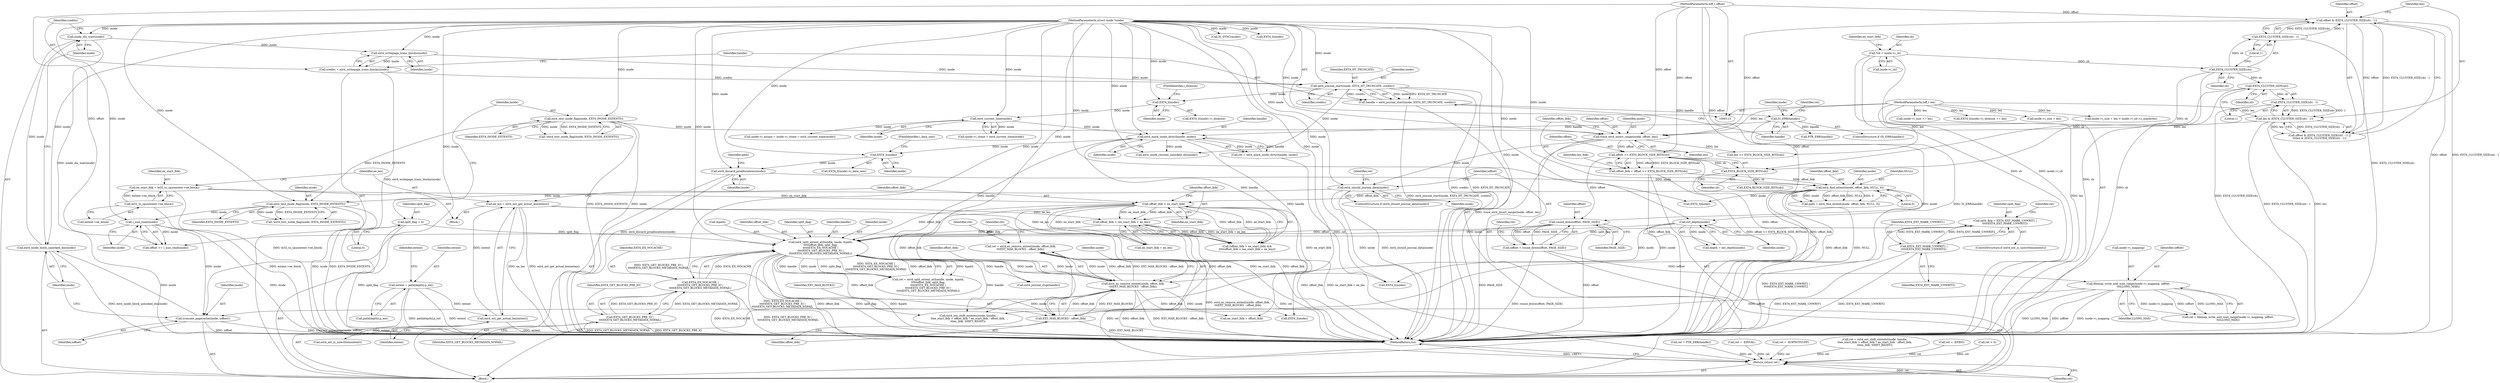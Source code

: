digraph "0_linux_ea3d7209ca01da209cda6f0dea8be9cc4b7a933b_0@API" {
"1000425" [label="(Call,ret = ext4_es_remove_extent(inode, offset_lblk,\n\t\t\tEXT_MAX_BLOCKS - offset_lblk))"];
"1000427" [label="(Call,ext4_es_remove_extent(inode, offset_lblk,\n\t\t\tEXT_MAX_BLOCKS - offset_lblk))"];
"1000354" [label="(Call,ext_depth(inode))"];
"1000336" [label="(Call,ext4_find_extent(inode, offset_lblk, NULL, 0))"];
"1000332" [label="(Call,ext4_discard_preallocations(inode))"];
"1000329" [label="(Call,EXT4_I(inode))"];
"1000320" [label="(Call,ext4_mark_inode_dirty(handle, inode))"];
"1000289" [label="(Call,IS_ERR(handle))"];
"1000282" [label="(Call,handle = ext4_journal_start(inode, EXT4_HT_TRUNCATE, credits))"];
"1000284" [label="(Call,ext4_journal_start(inode, EXT4_HT_TRUNCATE, credits))"];
"1000280" [label="(Call,ext4_writepage_trans_blocks(inode))"];
"1000276" [label="(Call,inode_dio_wait(inode))"];
"1000274" [label="(Call,ext4_inode_block_unlocked_dio(inode))"];
"1000271" [label="(Call,truncate_pagecache(inode, ioffset))"];
"1000263" [label="(Call,i_size_read(inode))"];
"1000233" [label="(Call,ext4_test_inode_flag(inode, EXT4_INODE_EXTENTS))"];
"1000196" [label="(Call,ext4_should_journal_data(inode))"];
"1000179" [label="(Call,trace_ext4_insert_range(inode, offset, len))"];
"1000147" [label="(Call,ext4_test_inode_flag(inode, EXT4_INODE_EXTENTS))"];
"1000114" [label="(MethodParameterIn,struct inode *inode)"];
"1000155" [label="(Call,offset & (EXT4_CLUSTER_SIZE(sb) - 1))"];
"1000115" [label="(MethodParameterIn,loff_t offset)"];
"1000157" [label="(Call,EXT4_CLUSTER_SIZE(sb) - 1)"];
"1000158" [label="(Call,EXT4_CLUSTER_SIZE(sb))"];
"1000119" [label="(Call,*sb = inode->i_sb)"];
"1000161" [label="(Call,len & (EXT4_CLUSTER_SIZE(sb) - 1))"];
"1000116" [label="(MethodParameterIn,loff_t len)"];
"1000163" [label="(Call,EXT4_CLUSTER_SIZE(sb) - 1)"];
"1000164" [label="(Call,EXT4_CLUSTER_SIZE(sb))"];
"1000216" [label="(Call,filemap_write_and_wait_range(inode->i_mapping, ioffset,\n\t\t\tLLONG_MAX))"];
"1000209" [label="(Call,ioffset = round_down(offset, PAGE_SIZE))"];
"1000211" [label="(Call,round_down(offset, PAGE_SIZE))"];
"1000185" [label="(Call,offset >> EXT4_BLOCK_SIZE_BITS(sb))"];
"1000187" [label="(Call,EXT4_BLOCK_SIZE_BITS(sb))"];
"1000278" [label="(Call,credits = ext4_writepage_trans_blocks(inode))"];
"1000316" [label="(Call,ext4_current_time(inode))"];
"1000304" [label="(Call,EXT4_I(inode))"];
"1000183" [label="(Call,offset_lblk = offset >> EXT4_BLOCK_SIZE_BITS(sb))"];
"1000397" [label="(Call,ext4_split_extent_at(handle, inode, &path,\n\t\t\t\t\toffset_lblk, split_flag,\n\t\t\t\t\tEXT4_EX_NOCACHE |\n\t\t\t\t\tEXT4_GET_BLOCKS_PRE_IO |\n\t\t\t\t\tEXT4_GET_BLOCKS_METADATA_NOFAIL))"];
"1000378" [label="(Call,offset_lblk > ee_start_lblk)"];
"1000366" [label="(Call,ee_start_lblk = le32_to_cpu(extent->ee_block))"];
"1000368" [label="(Call,le32_to_cpu(extent->ee_block))"];
"1000381" [label="(Call,offset_lblk < (ee_start_lblk + ee_len))"];
"1000372" [label="(Call,ee_len = ext4_ext_get_actual_len(extent))"];
"1000374" [label="(Call,ext4_ext_get_actual_len(extent))"];
"1000356" [label="(Call,extent = path[depth].p_ext)"];
"1000141" [label="(Call,split_flag = 0)"];
"1000390" [label="(Call,split_flag = EXT4_EXT_MARK_UNWRIT1 |\n\t\t\t\t\tEXT4_EXT_MARK_UNWRIT2)"];
"1000392" [label="(Call,EXT4_EXT_MARK_UNWRIT1 |\n\t\t\t\t\tEXT4_EXT_MARK_UNWRIT2)"];
"1000404" [label="(Call,EXT4_EX_NOCACHE |\n\t\t\t\t\tEXT4_GET_BLOCKS_PRE_IO |\n\t\t\t\t\tEXT4_GET_BLOCKS_METADATA_NOFAIL)"];
"1000406" [label="(Call,EXT4_GET_BLOCKS_PRE_IO |\n\t\t\t\t\tEXT4_GET_BLOCKS_METADATA_NOFAIL)"];
"1000430" [label="(Call,EXT_MAX_BLOCKS - offset_lblk)"];
"1000479" [label="(Return,return ret;)"];
"1000430" [label="(Call,EXT_MAX_BLOCKS - offset_lblk)"];
"1000183" [label="(Call,offset_lblk = offset >> EXT4_BLOCK_SIZE_BITS(sb))"];
"1000445" [label="(Call,ext4_ext_shift_extents(inode, handle,\n\t\tee_start_lblk > offset_lblk ? ee_start_lblk : offset_lblk,\n\t\tlen_lblk, SHIFT_RIGHT))"];
"1000179" [label="(Call,trace_ext4_insert_range(inode, offset, len))"];
"1000213" [label="(Identifier,PAGE_SIZE)"];
"1000159" [label="(Identifier,sb)"];
"1000141" [label="(Call,split_flag = 0)"];
"1000143" [label="(Literal,0)"];
"1000432" [label="(Identifier,offset_lblk)"];
"1000383" [label="(Call,ee_start_lblk + ee_len)"];
"1000191" [label="(Call,len >> EXT4_BLOCK_SIZE_BITS(sb))"];
"1000156" [label="(Identifier,offset)"];
"1000340" [label="(Literal,0)"];
"1000302" [label="(Call,EXT4_I(inode)->i_disksize += len)"];
"1000272" [label="(Identifier,inode)"];
"1000220" [label="(Identifier,ioffset)"];
"1000162" [label="(Identifier,len)"];
"1000366" [label="(Call,ee_start_lblk = le32_to_cpu(extent->ee_block))"];
"1000318" [label="(Call,ret = ext4_mark_inode_dirty(handle, inode))"];
"1000378" [label="(Call,offset_lblk > ee_start_lblk)"];
"1000404" [label="(Call,EXT4_EX_NOCACHE |\n\t\t\t\t\tEXT4_GET_BLOCKS_PRE_IO |\n\t\t\t\t\tEXT4_GET_BLOCKS_METADATA_NOFAIL)"];
"1000431" [label="(Identifier,EXT_MAX_BLOCKS)"];
"1000408" [label="(Identifier,EXT4_GET_BLOCKS_METADATA_NOFAIL)"];
"1000187" [label="(Call,EXT4_BLOCK_SIZE_BITS(sb))"];
"1000244" [label="(Call,inode->i_size + len)"];
"1000399" [label="(Identifier,inode)"];
"1000196" [label="(Call,ext4_should_journal_data(inode))"];
"1000330" [label="(Identifier,inode)"];
"1000185" [label="(Call,offset >> EXT4_BLOCK_SIZE_BITS(sb))"];
"1000212" [label="(Identifier,offset)"];
"1000400" [label="(Call,&path)"];
"1000304" [label="(Call,EXT4_I(inode))"];
"1000157" [label="(Call,EXT4_CLUSTER_SIZE(sb) - 1)"];
"1000407" [label="(Identifier,EXT4_GET_BLOCKS_PRE_IO)"];
"1000147" [label="(Call,ext4_test_inode_flag(inode, EXT4_INODE_EXTENTS))"];
"1000287" [label="(Identifier,credits)"];
"1000334" [label="(Call,path = ext4_find_extent(inode, offset_lblk, NULL, 0))"];
"1000406" [label="(Call,EXT4_GET_BLOCKS_PRE_IO |\n\t\t\t\t\tEXT4_GET_BLOCKS_METADATA_NOFAIL)"];
"1000211" [label="(Call,round_down(offset, PAGE_SIZE))"];
"1000348" [label="(Call,EXT4_I(inode))"];
"1000317" [label="(Identifier,inode)"];
"1000373" [label="(Identifier,ee_len)"];
"1000273" [label="(Identifier,ioffset)"];
"1000335" [label="(Identifier,path)"];
"1000263" [label="(Call,i_size_read(inode))"];
"1000193" [label="(Call,EXT4_BLOCK_SIZE_BITS(sb))"];
"1000274" [label="(Call,ext4_inode_block_unlocked_dio(inode))"];
"1000281" [label="(Identifier,inode)"];
"1000280" [label="(Call,ext4_writepage_trans_blocks(inode))"];
"1000288" [label="(ControlStructure,if (IS_ERR(handle)))"];
"1000306" [label="(FieldIdentifier,i_disksize)"];
"1000393" [label="(Identifier,EXT4_EXT_MARK_UNWRIT1)"];
"1000395" [label="(Call,ret = ext4_split_extent_at(handle, inode, &path,\n\t\t\t\t\toffset_lblk, split_flag,\n\t\t\t\t\tEXT4_EX_NOCACHE |\n\t\t\t\t\tEXT4_GET_BLOCKS_PRE_IO |\n\t\t\t\t\tEXT4_GET_BLOCKS_METADATA_NOFAIL))"];
"1000275" [label="(Identifier,inode)"];
"1000131" [label="(Identifier,ee_start_lblk)"];
"1000391" [label="(Identifier,split_flag)"];
"1000117" [label="(Block,)"];
"1000276" [label="(Call,inode_dio_wait(inode))"];
"1000221" [label="(Identifier,LLONG_MAX)"];
"1000427" [label="(Call,ext4_es_remove_extent(inode, offset_lblk,\n\t\t\tEXT_MAX_BLOCKS - offset_lblk))"];
"1000285" [label="(Identifier,inode)"];
"1000120" [label="(Identifier,sb)"];
"1000337" [label="(Identifier,inode)"];
"1000210" [label="(Identifier,ioffset)"];
"1000357" [label="(Identifier,extent)"];
"1000163" [label="(Call,EXT4_CLUSTER_SIZE(sb) - 1)"];
"1000320" [label="(Call,ext4_mark_inode_dirty(handle, inode))"];
"1000190" [label="(Identifier,len_lblk)"];
"1000463" [label="(Call,IS_SYNC(inode))"];
"1000181" [label="(Identifier,offset)"];
"1000322" [label="(Identifier,inode)"];
"1000425" [label="(Call,ret = ext4_es_remove_extent(inode, offset_lblk,\n\t\t\tEXT_MAX_BLOCKS - offset_lblk))"];
"1000426" [label="(Identifier,ret)"];
"1000468" [label="(Call,ext4_journal_stop(handle))"];
"1000217" [label="(Call,inode->i_mapping)"];
"1000367" [label="(Identifier,ee_start_lblk)"];
"1000339" [label="(Identifier,NULL)"];
"1000402" [label="(Identifier,offset_lblk)"];
"1000421" [label="(Call,EXT4_I(inode))"];
"1000234" [label="(Identifier,inode)"];
"1000354" [label="(Call,ext_depth(inode))"];
"1000299" [label="(Identifier,inode)"];
"1000271" [label="(Call,truncate_pagecache(inode, ioffset))"];
"1000394" [label="(Identifier,EXT4_EXT_MARK_UNWRIT2)"];
"1000316" [label="(Call,ext4_current_time(inode))"];
"1000305" [label="(Identifier,inode)"];
"1000403" [label="(Identifier,split_flag)"];
"1000381" [label="(Call,offset_lblk < (ee_start_lblk + ee_len))"];
"1000382" [label="(Identifier,offset_lblk)"];
"1000398" [label="(Identifier,handle)"];
"1000186" [label="(Identifier,offset)"];
"1000292" [label="(Call,ret = PTR_ERR(handle))"];
"1000119" [label="(Call,*sb = inode->i_sb)"];
"1000215" [label="(Identifier,ret)"];
"1000396" [label="(Identifier,ret)"];
"1000148" [label="(Identifier,inode)"];
"1000232" [label="(Call,!ext4_test_inode_flag(inode, EXT4_INODE_EXTENTS))"];
"1000352" [label="(Call,depth = ext_depth(inode))"];
"1000266" [label="(Call,ret = -EINVAL)"];
"1000261" [label="(Call,offset >= i_size_read(inode))"];
"1000356" [label="(Call,extent = path[depth].p_ext)"];
"1000243" [label="(Call,inode->i_size + len > inode->i_sb->s_maxbytes)"];
"1000233" [label="(Call,ext4_test_inode_flag(inode, EXT4_INODE_EXTENTS))"];
"1000237" [label="(Call,ret = -EOPNOTSUPP)"];
"1000308" [label="(Call,inode->i_mtime = inode->i_ctime = ext4_current_time(inode))"];
"1000377" [label="(Call,(offset_lblk > ee_start_lblk) &&\n\t\t\t\t(offset_lblk < (ee_start_lblk + ee_len)))"];
"1000374" [label="(Call,ext4_ext_get_actual_len(extent))"];
"1000336" [label="(Call,ext4_find_extent(inode, offset_lblk, NULL, 0))"];
"1000303" [label="(Call,EXT4_I(inode)->i_disksize)"];
"1000434" [label="(Identifier,ret)"];
"1000333" [label="(Identifier,inode)"];
"1000166" [label="(Literal,1)"];
"1000392" [label="(Call,EXT4_EXT_MARK_UNWRIT1 |\n\t\t\t\t\tEXT4_EXT_MARK_UNWRIT2)"];
"1000114" [label="(MethodParameterIn,struct inode *inode)"];
"1000481" [label="(MethodReturn,int)"];
"1000209" [label="(Call,ioffset = round_down(offset, PAGE_SIZE))"];
"1000154" [label="(Call,offset & (EXT4_CLUSTER_SIZE(sb) - 1) ||\n\t\t\tlen & (EXT4_CLUSTER_SIZE(sb) - 1))"];
"1000390" [label="(Call,split_flag = EXT4_EXT_MARK_UNWRIT1 |\n\t\t\t\t\tEXT4_EXT_MARK_UNWRIT2)"];
"1000365" [label="(Block,)"];
"1000379" [label="(Identifier,offset_lblk)"];
"1000479" [label="(Return,return ret;)"];
"1000372" [label="(Call,ee_len = ext4_ext_get_actual_len(extent))"];
"1000388" [label="(Call,ext4_ext_is_unwritten(extent))"];
"1000290" [label="(Identifier,handle)"];
"1000277" [label="(Identifier,inode)"];
"1000449" [label="(Call,ee_start_lblk > offset_lblk)"];
"1000429" [label="(Identifier,offset_lblk)"];
"1000264" [label="(Identifier,inode)"];
"1000164" [label="(Call,EXT4_CLUSTER_SIZE(sb))"];
"1000180" [label="(Identifier,inode)"];
"1000471" [label="(Call,ext4_inode_resume_unlocked_dio(inode))"];
"1000297" [label="(Call,inode->i_size += len)"];
"1000146" [label="(Call,!ext4_test_inode_flag(inode, EXT4_INODE_EXTENTS))"];
"1000116" [label="(MethodParameterIn,loff_t len)"];
"1000161" [label="(Call,len & (EXT4_CLUSTER_SIZE(sb) - 1))"];
"1000380" [label="(Identifier,ee_start_lblk)"];
"1000439" [label="(Call,EXT4_I(inode))"];
"1000235" [label="(Identifier,EXT4_INODE_EXTENTS)"];
"1000289" [label="(Call,IS_ERR(handle))"];
"1000284" [label="(Call,ext4_journal_start(inode, EXT4_HT_TRUNCATE, credits))"];
"1000283" [label="(Identifier,handle)"];
"1000332" [label="(Call,ext4_discard_preallocations(inode))"];
"1000155" [label="(Call,offset & (EXT4_CLUSTER_SIZE(sb) - 1))"];
"1000375" [label="(Identifier,extent)"];
"1000369" [label="(Call,extent->ee_block)"];
"1000214" [label="(Call,ret = filemap_write_and_wait_range(inode->i_mapping, ioffset,\n\t\t\tLLONG_MAX))"];
"1000364" [label="(Identifier,extent)"];
"1000443" [label="(Call,ret = ext4_ext_shift_extents(inode, handle,\n\t\tee_start_lblk > offset_lblk ? ee_start_lblk : offset_lblk,\n\t\tlen_lblk, SHIFT_RIGHT))"];
"1000115" [label="(MethodParameterIn,loff_t offset)"];
"1000368" [label="(Call,le32_to_cpu(extent->ee_block))"];
"1000255" [label="(Call,ret = -EFBIG)"];
"1000321" [label="(Identifier,handle)"];
"1000121" [label="(Call,inode->i_sb)"];
"1000480" [label="(Identifier,ret)"];
"1000195" [label="(ControlStructure,if (ext4_should_journal_data(inode)))"];
"1000160" [label="(Literal,1)"];
"1000279" [label="(Identifier,credits)"];
"1000165" [label="(Identifier,sb)"];
"1000358" [label="(Call,path[depth].p_ext)"];
"1000329" [label="(Call,EXT4_I(inode))"];
"1000397" [label="(Call,ext4_split_extent_at(handle, inode, &path,\n\t\t\t\t\toffset_lblk, split_flag,\n\t\t\t\t\tEXT4_EX_NOCACHE |\n\t\t\t\t\tEXT4_GET_BLOCKS_PRE_IO |\n\t\t\t\t\tEXT4_GET_BLOCKS_METADATA_NOFAIL))"];
"1000188" [label="(Identifier,sb)"];
"1000405" [label="(Identifier,EXT4_EX_NOCACHE)"];
"1000414" [label="(Call,ret < 0)"];
"1000158" [label="(Call,EXT4_CLUSTER_SIZE(sb))"];
"1000200" [label="(Identifier,ret)"];
"1000278" [label="(Call,credits = ext4_writepage_trans_blocks(inode))"];
"1000328" [label="(Call,EXT4_I(inode)->i_data_sem)"];
"1000294" [label="(Call,PTR_ERR(handle))"];
"1000355" [label="(Identifier,inode)"];
"1000282" [label="(Call,handle = ext4_journal_start(inode, EXT4_HT_TRUNCATE, credits))"];
"1000428" [label="(Identifier,inode)"];
"1000459" [label="(Call,EXT4_I(inode))"];
"1000338" [label="(Identifier,offset_lblk)"];
"1000149" [label="(Identifier,EXT4_INODE_EXTENTS)"];
"1000331" [label="(FieldIdentifier,i_data_sem)"];
"1000286" [label="(Identifier,EXT4_HT_TRUNCATE)"];
"1000293" [label="(Identifier,ret)"];
"1000387" [label="(ControlStructure,if (ext4_ext_is_unwritten(extent)))"];
"1000142" [label="(Identifier,split_flag)"];
"1000312" [label="(Call,inode->i_ctime = ext4_current_time(inode))"];
"1000197" [label="(Identifier,inode)"];
"1000182" [label="(Identifier,len)"];
"1000216" [label="(Call,filemap_write_and_wait_range(inode->i_mapping, ioffset,\n\t\t\tLLONG_MAX))"];
"1000184" [label="(Identifier,offset_lblk)"];
"1000425" -> "1000117"  [label="AST: "];
"1000425" -> "1000427"  [label="CFG: "];
"1000426" -> "1000425"  [label="AST: "];
"1000427" -> "1000425"  [label="AST: "];
"1000434" -> "1000425"  [label="CFG: "];
"1000425" -> "1000481"  [label="DDG: ext4_es_remove_extent(inode, offset_lblk,\n\t\t\tEXT_MAX_BLOCKS - offset_lblk)"];
"1000425" -> "1000481"  [label="DDG: ret"];
"1000427" -> "1000425"  [label="DDG: inode"];
"1000427" -> "1000425"  [label="DDG: offset_lblk"];
"1000427" -> "1000425"  [label="DDG: EXT_MAX_BLOCKS - offset_lblk"];
"1000425" -> "1000479"  [label="DDG: ret"];
"1000427" -> "1000430"  [label="CFG: "];
"1000428" -> "1000427"  [label="AST: "];
"1000429" -> "1000427"  [label="AST: "];
"1000430" -> "1000427"  [label="AST: "];
"1000427" -> "1000481"  [label="DDG: EXT_MAX_BLOCKS - offset_lblk"];
"1000427" -> "1000481"  [label="DDG: offset_lblk"];
"1000354" -> "1000427"  [label="DDG: inode"];
"1000397" -> "1000427"  [label="DDG: inode"];
"1000114" -> "1000427"  [label="DDG: inode"];
"1000430" -> "1000427"  [label="DDG: offset_lblk"];
"1000430" -> "1000427"  [label="DDG: EXT_MAX_BLOCKS"];
"1000427" -> "1000439"  [label="DDG: inode"];
"1000427" -> "1000445"  [label="DDG: inode"];
"1000427" -> "1000449"  [label="DDG: offset_lblk"];
"1000354" -> "1000352"  [label="AST: "];
"1000354" -> "1000355"  [label="CFG: "];
"1000355" -> "1000354"  [label="AST: "];
"1000352" -> "1000354"  [label="CFG: "];
"1000354" -> "1000352"  [label="DDG: inode"];
"1000336" -> "1000354"  [label="DDG: inode"];
"1000114" -> "1000354"  [label="DDG: inode"];
"1000354" -> "1000397"  [label="DDG: inode"];
"1000354" -> "1000421"  [label="DDG: inode"];
"1000336" -> "1000334"  [label="AST: "];
"1000336" -> "1000340"  [label="CFG: "];
"1000337" -> "1000336"  [label="AST: "];
"1000338" -> "1000336"  [label="AST: "];
"1000339" -> "1000336"  [label="AST: "];
"1000340" -> "1000336"  [label="AST: "];
"1000334" -> "1000336"  [label="CFG: "];
"1000336" -> "1000481"  [label="DDG: NULL"];
"1000336" -> "1000481"  [label="DDG: offset_lblk"];
"1000336" -> "1000334"  [label="DDG: inode"];
"1000336" -> "1000334"  [label="DDG: offset_lblk"];
"1000336" -> "1000334"  [label="DDG: NULL"];
"1000336" -> "1000334"  [label="DDG: 0"];
"1000332" -> "1000336"  [label="DDG: inode"];
"1000114" -> "1000336"  [label="DDG: inode"];
"1000183" -> "1000336"  [label="DDG: offset_lblk"];
"1000336" -> "1000348"  [label="DDG: inode"];
"1000336" -> "1000378"  [label="DDG: offset_lblk"];
"1000336" -> "1000430"  [label="DDG: offset_lblk"];
"1000332" -> "1000117"  [label="AST: "];
"1000332" -> "1000333"  [label="CFG: "];
"1000333" -> "1000332"  [label="AST: "];
"1000335" -> "1000332"  [label="CFG: "];
"1000332" -> "1000481"  [label="DDG: ext4_discard_preallocations(inode)"];
"1000329" -> "1000332"  [label="DDG: inode"];
"1000114" -> "1000332"  [label="DDG: inode"];
"1000329" -> "1000328"  [label="AST: "];
"1000329" -> "1000330"  [label="CFG: "];
"1000330" -> "1000329"  [label="AST: "];
"1000331" -> "1000329"  [label="CFG: "];
"1000320" -> "1000329"  [label="DDG: inode"];
"1000114" -> "1000329"  [label="DDG: inode"];
"1000320" -> "1000318"  [label="AST: "];
"1000320" -> "1000322"  [label="CFG: "];
"1000321" -> "1000320"  [label="AST: "];
"1000322" -> "1000320"  [label="AST: "];
"1000318" -> "1000320"  [label="CFG: "];
"1000320" -> "1000318"  [label="DDG: handle"];
"1000320" -> "1000318"  [label="DDG: inode"];
"1000289" -> "1000320"  [label="DDG: handle"];
"1000316" -> "1000320"  [label="DDG: inode"];
"1000114" -> "1000320"  [label="DDG: inode"];
"1000320" -> "1000397"  [label="DDG: handle"];
"1000320" -> "1000445"  [label="DDG: handle"];
"1000320" -> "1000468"  [label="DDG: handle"];
"1000320" -> "1000471"  [label="DDG: inode"];
"1000289" -> "1000288"  [label="AST: "];
"1000289" -> "1000290"  [label="CFG: "];
"1000290" -> "1000289"  [label="AST: "];
"1000293" -> "1000289"  [label="CFG: "];
"1000299" -> "1000289"  [label="CFG: "];
"1000289" -> "1000481"  [label="DDG: IS_ERR(handle)"];
"1000282" -> "1000289"  [label="DDG: handle"];
"1000289" -> "1000294"  [label="DDG: handle"];
"1000282" -> "1000117"  [label="AST: "];
"1000282" -> "1000284"  [label="CFG: "];
"1000283" -> "1000282"  [label="AST: "];
"1000284" -> "1000282"  [label="AST: "];
"1000290" -> "1000282"  [label="CFG: "];
"1000282" -> "1000481"  [label="DDG: ext4_journal_start(inode, EXT4_HT_TRUNCATE, credits)"];
"1000284" -> "1000282"  [label="DDG: inode"];
"1000284" -> "1000282"  [label="DDG: EXT4_HT_TRUNCATE"];
"1000284" -> "1000282"  [label="DDG: credits"];
"1000284" -> "1000287"  [label="CFG: "];
"1000285" -> "1000284"  [label="AST: "];
"1000286" -> "1000284"  [label="AST: "];
"1000287" -> "1000284"  [label="AST: "];
"1000284" -> "1000481"  [label="DDG: EXT4_HT_TRUNCATE"];
"1000284" -> "1000481"  [label="DDG: credits"];
"1000280" -> "1000284"  [label="DDG: inode"];
"1000114" -> "1000284"  [label="DDG: inode"];
"1000278" -> "1000284"  [label="DDG: credits"];
"1000284" -> "1000304"  [label="DDG: inode"];
"1000284" -> "1000471"  [label="DDG: inode"];
"1000280" -> "1000278"  [label="AST: "];
"1000280" -> "1000281"  [label="CFG: "];
"1000281" -> "1000280"  [label="AST: "];
"1000278" -> "1000280"  [label="CFG: "];
"1000280" -> "1000278"  [label="DDG: inode"];
"1000276" -> "1000280"  [label="DDG: inode"];
"1000114" -> "1000280"  [label="DDG: inode"];
"1000276" -> "1000117"  [label="AST: "];
"1000276" -> "1000277"  [label="CFG: "];
"1000277" -> "1000276"  [label="AST: "];
"1000279" -> "1000276"  [label="CFG: "];
"1000276" -> "1000481"  [label="DDG: inode_dio_wait(inode)"];
"1000274" -> "1000276"  [label="DDG: inode"];
"1000114" -> "1000276"  [label="DDG: inode"];
"1000274" -> "1000117"  [label="AST: "];
"1000274" -> "1000275"  [label="CFG: "];
"1000275" -> "1000274"  [label="AST: "];
"1000277" -> "1000274"  [label="CFG: "];
"1000274" -> "1000481"  [label="DDG: ext4_inode_block_unlocked_dio(inode)"];
"1000271" -> "1000274"  [label="DDG: inode"];
"1000114" -> "1000274"  [label="DDG: inode"];
"1000271" -> "1000117"  [label="AST: "];
"1000271" -> "1000273"  [label="CFG: "];
"1000272" -> "1000271"  [label="AST: "];
"1000273" -> "1000271"  [label="AST: "];
"1000275" -> "1000271"  [label="CFG: "];
"1000271" -> "1000481"  [label="DDG: ioffset"];
"1000271" -> "1000481"  [label="DDG: truncate_pagecache(inode, ioffset)"];
"1000263" -> "1000271"  [label="DDG: inode"];
"1000114" -> "1000271"  [label="DDG: inode"];
"1000216" -> "1000271"  [label="DDG: ioffset"];
"1000263" -> "1000261"  [label="AST: "];
"1000263" -> "1000264"  [label="CFG: "];
"1000264" -> "1000263"  [label="AST: "];
"1000261" -> "1000263"  [label="CFG: "];
"1000263" -> "1000481"  [label="DDG: inode"];
"1000263" -> "1000261"  [label="DDG: inode"];
"1000233" -> "1000263"  [label="DDG: inode"];
"1000114" -> "1000263"  [label="DDG: inode"];
"1000233" -> "1000232"  [label="AST: "];
"1000233" -> "1000235"  [label="CFG: "];
"1000234" -> "1000233"  [label="AST: "];
"1000235" -> "1000233"  [label="AST: "];
"1000232" -> "1000233"  [label="CFG: "];
"1000233" -> "1000481"  [label="DDG: EXT4_INODE_EXTENTS"];
"1000233" -> "1000481"  [label="DDG: inode"];
"1000233" -> "1000232"  [label="DDG: inode"];
"1000233" -> "1000232"  [label="DDG: EXT4_INODE_EXTENTS"];
"1000196" -> "1000233"  [label="DDG: inode"];
"1000114" -> "1000233"  [label="DDG: inode"];
"1000147" -> "1000233"  [label="DDG: EXT4_INODE_EXTENTS"];
"1000196" -> "1000195"  [label="AST: "];
"1000196" -> "1000197"  [label="CFG: "];
"1000197" -> "1000196"  [label="AST: "];
"1000200" -> "1000196"  [label="CFG: "];
"1000210" -> "1000196"  [label="CFG: "];
"1000196" -> "1000481"  [label="DDG: inode"];
"1000196" -> "1000481"  [label="DDG: ext4_should_journal_data(inode)"];
"1000179" -> "1000196"  [label="DDG: inode"];
"1000114" -> "1000196"  [label="DDG: inode"];
"1000179" -> "1000117"  [label="AST: "];
"1000179" -> "1000182"  [label="CFG: "];
"1000180" -> "1000179"  [label="AST: "];
"1000181" -> "1000179"  [label="AST: "];
"1000182" -> "1000179"  [label="AST: "];
"1000184" -> "1000179"  [label="CFG: "];
"1000179" -> "1000481"  [label="DDG: trace_ext4_insert_range(inode, offset, len)"];
"1000147" -> "1000179"  [label="DDG: inode"];
"1000114" -> "1000179"  [label="DDG: inode"];
"1000155" -> "1000179"  [label="DDG: offset"];
"1000115" -> "1000179"  [label="DDG: offset"];
"1000161" -> "1000179"  [label="DDG: len"];
"1000116" -> "1000179"  [label="DDG: len"];
"1000179" -> "1000185"  [label="DDG: offset"];
"1000179" -> "1000191"  [label="DDG: len"];
"1000147" -> "1000146"  [label="AST: "];
"1000147" -> "1000149"  [label="CFG: "];
"1000148" -> "1000147"  [label="AST: "];
"1000149" -> "1000147"  [label="AST: "];
"1000146" -> "1000147"  [label="CFG: "];
"1000147" -> "1000481"  [label="DDG: EXT4_INODE_EXTENTS"];
"1000147" -> "1000481"  [label="DDG: inode"];
"1000147" -> "1000146"  [label="DDG: inode"];
"1000147" -> "1000146"  [label="DDG: EXT4_INODE_EXTENTS"];
"1000114" -> "1000147"  [label="DDG: inode"];
"1000114" -> "1000113"  [label="AST: "];
"1000114" -> "1000481"  [label="DDG: inode"];
"1000114" -> "1000304"  [label="DDG: inode"];
"1000114" -> "1000316"  [label="DDG: inode"];
"1000114" -> "1000348"  [label="DDG: inode"];
"1000114" -> "1000397"  [label="DDG: inode"];
"1000114" -> "1000421"  [label="DDG: inode"];
"1000114" -> "1000439"  [label="DDG: inode"];
"1000114" -> "1000445"  [label="DDG: inode"];
"1000114" -> "1000459"  [label="DDG: inode"];
"1000114" -> "1000463"  [label="DDG: inode"];
"1000114" -> "1000471"  [label="DDG: inode"];
"1000155" -> "1000154"  [label="AST: "];
"1000155" -> "1000157"  [label="CFG: "];
"1000156" -> "1000155"  [label="AST: "];
"1000157" -> "1000155"  [label="AST: "];
"1000162" -> "1000155"  [label="CFG: "];
"1000154" -> "1000155"  [label="CFG: "];
"1000155" -> "1000481"  [label="DDG: EXT4_CLUSTER_SIZE(sb) - 1"];
"1000155" -> "1000481"  [label="DDG: offset"];
"1000155" -> "1000154"  [label="DDG: offset"];
"1000155" -> "1000154"  [label="DDG: EXT4_CLUSTER_SIZE(sb) - 1"];
"1000115" -> "1000155"  [label="DDG: offset"];
"1000157" -> "1000155"  [label="DDG: EXT4_CLUSTER_SIZE(sb)"];
"1000157" -> "1000155"  [label="DDG: 1"];
"1000115" -> "1000113"  [label="AST: "];
"1000115" -> "1000481"  [label="DDG: offset"];
"1000115" -> "1000185"  [label="DDG: offset"];
"1000115" -> "1000211"  [label="DDG: offset"];
"1000115" -> "1000261"  [label="DDG: offset"];
"1000157" -> "1000160"  [label="CFG: "];
"1000158" -> "1000157"  [label="AST: "];
"1000160" -> "1000157"  [label="AST: "];
"1000157" -> "1000481"  [label="DDG: EXT4_CLUSTER_SIZE(sb)"];
"1000158" -> "1000157"  [label="DDG: sb"];
"1000158" -> "1000159"  [label="CFG: "];
"1000159" -> "1000158"  [label="AST: "];
"1000160" -> "1000158"  [label="CFG: "];
"1000158" -> "1000481"  [label="DDG: sb"];
"1000119" -> "1000158"  [label="DDG: sb"];
"1000158" -> "1000164"  [label="DDG: sb"];
"1000158" -> "1000187"  [label="DDG: sb"];
"1000119" -> "1000117"  [label="AST: "];
"1000119" -> "1000121"  [label="CFG: "];
"1000120" -> "1000119"  [label="AST: "];
"1000121" -> "1000119"  [label="AST: "];
"1000131" -> "1000119"  [label="CFG: "];
"1000119" -> "1000481"  [label="DDG: inode->i_sb"];
"1000119" -> "1000481"  [label="DDG: sb"];
"1000161" -> "1000154"  [label="AST: "];
"1000161" -> "1000163"  [label="CFG: "];
"1000162" -> "1000161"  [label="AST: "];
"1000163" -> "1000161"  [label="AST: "];
"1000154" -> "1000161"  [label="CFG: "];
"1000161" -> "1000481"  [label="DDG: EXT4_CLUSTER_SIZE(sb) - 1"];
"1000161" -> "1000481"  [label="DDG: len"];
"1000161" -> "1000154"  [label="DDG: len"];
"1000161" -> "1000154"  [label="DDG: EXT4_CLUSTER_SIZE(sb) - 1"];
"1000116" -> "1000161"  [label="DDG: len"];
"1000163" -> "1000161"  [label="DDG: EXT4_CLUSTER_SIZE(sb)"];
"1000163" -> "1000161"  [label="DDG: 1"];
"1000116" -> "1000113"  [label="AST: "];
"1000116" -> "1000481"  [label="DDG: len"];
"1000116" -> "1000191"  [label="DDG: len"];
"1000116" -> "1000243"  [label="DDG: len"];
"1000116" -> "1000244"  [label="DDG: len"];
"1000116" -> "1000297"  [label="DDG: len"];
"1000116" -> "1000302"  [label="DDG: len"];
"1000163" -> "1000166"  [label="CFG: "];
"1000164" -> "1000163"  [label="AST: "];
"1000166" -> "1000163"  [label="AST: "];
"1000163" -> "1000481"  [label="DDG: EXT4_CLUSTER_SIZE(sb)"];
"1000164" -> "1000163"  [label="DDG: sb"];
"1000164" -> "1000165"  [label="CFG: "];
"1000165" -> "1000164"  [label="AST: "];
"1000166" -> "1000164"  [label="CFG: "];
"1000164" -> "1000481"  [label="DDG: sb"];
"1000164" -> "1000187"  [label="DDG: sb"];
"1000216" -> "1000214"  [label="AST: "];
"1000216" -> "1000221"  [label="CFG: "];
"1000217" -> "1000216"  [label="AST: "];
"1000220" -> "1000216"  [label="AST: "];
"1000221" -> "1000216"  [label="AST: "];
"1000214" -> "1000216"  [label="CFG: "];
"1000216" -> "1000481"  [label="DDG: LLONG_MAX"];
"1000216" -> "1000481"  [label="DDG: inode->i_mapping"];
"1000216" -> "1000481"  [label="DDG: ioffset"];
"1000216" -> "1000214"  [label="DDG: inode->i_mapping"];
"1000216" -> "1000214"  [label="DDG: ioffset"];
"1000216" -> "1000214"  [label="DDG: LLONG_MAX"];
"1000209" -> "1000216"  [label="DDG: ioffset"];
"1000209" -> "1000117"  [label="AST: "];
"1000209" -> "1000211"  [label="CFG: "];
"1000210" -> "1000209"  [label="AST: "];
"1000211" -> "1000209"  [label="AST: "];
"1000215" -> "1000209"  [label="CFG: "];
"1000209" -> "1000481"  [label="DDG: round_down(offset, PAGE_SIZE)"];
"1000211" -> "1000209"  [label="DDG: offset"];
"1000211" -> "1000209"  [label="DDG: PAGE_SIZE"];
"1000211" -> "1000213"  [label="CFG: "];
"1000212" -> "1000211"  [label="AST: "];
"1000213" -> "1000211"  [label="AST: "];
"1000211" -> "1000481"  [label="DDG: offset"];
"1000211" -> "1000481"  [label="DDG: PAGE_SIZE"];
"1000185" -> "1000211"  [label="DDG: offset"];
"1000211" -> "1000261"  [label="DDG: offset"];
"1000185" -> "1000183"  [label="AST: "];
"1000185" -> "1000187"  [label="CFG: "];
"1000186" -> "1000185"  [label="AST: "];
"1000187" -> "1000185"  [label="AST: "];
"1000183" -> "1000185"  [label="CFG: "];
"1000185" -> "1000481"  [label="DDG: offset"];
"1000185" -> "1000183"  [label="DDG: offset"];
"1000185" -> "1000183"  [label="DDG: EXT4_BLOCK_SIZE_BITS(sb)"];
"1000187" -> "1000185"  [label="DDG: sb"];
"1000187" -> "1000188"  [label="CFG: "];
"1000188" -> "1000187"  [label="AST: "];
"1000187" -> "1000193"  [label="DDG: sb"];
"1000278" -> "1000117"  [label="AST: "];
"1000279" -> "1000278"  [label="AST: "];
"1000283" -> "1000278"  [label="CFG: "];
"1000278" -> "1000481"  [label="DDG: ext4_writepage_trans_blocks(inode)"];
"1000316" -> "1000312"  [label="AST: "];
"1000316" -> "1000317"  [label="CFG: "];
"1000317" -> "1000316"  [label="AST: "];
"1000312" -> "1000316"  [label="CFG: "];
"1000316" -> "1000308"  [label="DDG: inode"];
"1000316" -> "1000312"  [label="DDG: inode"];
"1000304" -> "1000316"  [label="DDG: inode"];
"1000304" -> "1000303"  [label="AST: "];
"1000304" -> "1000305"  [label="CFG: "];
"1000305" -> "1000304"  [label="AST: "];
"1000306" -> "1000304"  [label="CFG: "];
"1000183" -> "1000117"  [label="AST: "];
"1000184" -> "1000183"  [label="AST: "];
"1000190" -> "1000183"  [label="CFG: "];
"1000183" -> "1000481"  [label="DDG: offset >> EXT4_BLOCK_SIZE_BITS(sb)"];
"1000183" -> "1000481"  [label="DDG: offset_lblk"];
"1000397" -> "1000395"  [label="AST: "];
"1000397" -> "1000404"  [label="CFG: "];
"1000398" -> "1000397"  [label="AST: "];
"1000399" -> "1000397"  [label="AST: "];
"1000400" -> "1000397"  [label="AST: "];
"1000402" -> "1000397"  [label="AST: "];
"1000403" -> "1000397"  [label="AST: "];
"1000404" -> "1000397"  [label="AST: "];
"1000395" -> "1000397"  [label="CFG: "];
"1000397" -> "1000481"  [label="DDG: EXT4_EX_NOCACHE |\n\t\t\t\t\tEXT4_GET_BLOCKS_PRE_IO |\n\t\t\t\t\tEXT4_GET_BLOCKS_METADATA_NOFAIL"];
"1000397" -> "1000481"  [label="DDG: offset_lblk"];
"1000397" -> "1000481"  [label="DDG: split_flag"];
"1000397" -> "1000481"  [label="DDG: &path"];
"1000397" -> "1000395"  [label="DDG: &path"];
"1000397" -> "1000395"  [label="DDG: handle"];
"1000397" -> "1000395"  [label="DDG: inode"];
"1000397" -> "1000395"  [label="DDG: split_flag"];
"1000397" -> "1000395"  [label="DDG: EXT4_EX_NOCACHE |\n\t\t\t\t\tEXT4_GET_BLOCKS_PRE_IO |\n\t\t\t\t\tEXT4_GET_BLOCKS_METADATA_NOFAIL"];
"1000397" -> "1000395"  [label="DDG: offset_lblk"];
"1000378" -> "1000397"  [label="DDG: offset_lblk"];
"1000381" -> "1000397"  [label="DDG: offset_lblk"];
"1000141" -> "1000397"  [label="DDG: split_flag"];
"1000390" -> "1000397"  [label="DDG: split_flag"];
"1000404" -> "1000397"  [label="DDG: EXT4_EX_NOCACHE"];
"1000404" -> "1000397"  [label="DDG: EXT4_GET_BLOCKS_PRE_IO |\n\t\t\t\t\tEXT4_GET_BLOCKS_METADATA_NOFAIL"];
"1000397" -> "1000421"  [label="DDG: inode"];
"1000397" -> "1000430"  [label="DDG: offset_lblk"];
"1000397" -> "1000445"  [label="DDG: handle"];
"1000397" -> "1000468"  [label="DDG: handle"];
"1000378" -> "1000377"  [label="AST: "];
"1000378" -> "1000380"  [label="CFG: "];
"1000379" -> "1000378"  [label="AST: "];
"1000380" -> "1000378"  [label="AST: "];
"1000382" -> "1000378"  [label="CFG: "];
"1000377" -> "1000378"  [label="CFG: "];
"1000378" -> "1000481"  [label="DDG: ee_start_lblk"];
"1000378" -> "1000481"  [label="DDG: offset_lblk"];
"1000378" -> "1000377"  [label="DDG: offset_lblk"];
"1000378" -> "1000377"  [label="DDG: ee_start_lblk"];
"1000366" -> "1000378"  [label="DDG: ee_start_lblk"];
"1000378" -> "1000381"  [label="DDG: offset_lblk"];
"1000378" -> "1000381"  [label="DDG: ee_start_lblk"];
"1000378" -> "1000383"  [label="DDG: ee_start_lblk"];
"1000378" -> "1000430"  [label="DDG: offset_lblk"];
"1000378" -> "1000449"  [label="DDG: ee_start_lblk"];
"1000366" -> "1000365"  [label="AST: "];
"1000366" -> "1000368"  [label="CFG: "];
"1000367" -> "1000366"  [label="AST: "];
"1000368" -> "1000366"  [label="AST: "];
"1000373" -> "1000366"  [label="CFG: "];
"1000366" -> "1000481"  [label="DDG: le32_to_cpu(extent->ee_block)"];
"1000368" -> "1000366"  [label="DDG: extent->ee_block"];
"1000368" -> "1000369"  [label="CFG: "];
"1000369" -> "1000368"  [label="AST: "];
"1000368" -> "1000481"  [label="DDG: extent->ee_block"];
"1000381" -> "1000377"  [label="AST: "];
"1000381" -> "1000383"  [label="CFG: "];
"1000382" -> "1000381"  [label="AST: "];
"1000383" -> "1000381"  [label="AST: "];
"1000377" -> "1000381"  [label="CFG: "];
"1000381" -> "1000481"  [label="DDG: ee_start_lblk + ee_len"];
"1000381" -> "1000481"  [label="DDG: offset_lblk"];
"1000381" -> "1000377"  [label="DDG: offset_lblk"];
"1000381" -> "1000377"  [label="DDG: ee_start_lblk + ee_len"];
"1000372" -> "1000381"  [label="DDG: ee_len"];
"1000381" -> "1000430"  [label="DDG: offset_lblk"];
"1000372" -> "1000365"  [label="AST: "];
"1000372" -> "1000374"  [label="CFG: "];
"1000373" -> "1000372"  [label="AST: "];
"1000374" -> "1000372"  [label="AST: "];
"1000379" -> "1000372"  [label="CFG: "];
"1000372" -> "1000481"  [label="DDG: ee_len"];
"1000372" -> "1000481"  [label="DDG: ext4_ext_get_actual_len(extent)"];
"1000374" -> "1000372"  [label="DDG: extent"];
"1000372" -> "1000383"  [label="DDG: ee_len"];
"1000374" -> "1000375"  [label="CFG: "];
"1000375" -> "1000374"  [label="AST: "];
"1000374" -> "1000481"  [label="DDG: extent"];
"1000356" -> "1000374"  [label="DDG: extent"];
"1000374" -> "1000388"  [label="DDG: extent"];
"1000356" -> "1000117"  [label="AST: "];
"1000356" -> "1000358"  [label="CFG: "];
"1000357" -> "1000356"  [label="AST: "];
"1000358" -> "1000356"  [label="AST: "];
"1000364" -> "1000356"  [label="CFG: "];
"1000356" -> "1000481"  [label="DDG: extent"];
"1000356" -> "1000481"  [label="DDG: path[depth].p_ext"];
"1000141" -> "1000117"  [label="AST: "];
"1000141" -> "1000143"  [label="CFG: "];
"1000142" -> "1000141"  [label="AST: "];
"1000143" -> "1000141"  [label="AST: "];
"1000148" -> "1000141"  [label="CFG: "];
"1000141" -> "1000481"  [label="DDG: split_flag"];
"1000390" -> "1000387"  [label="AST: "];
"1000390" -> "1000392"  [label="CFG: "];
"1000391" -> "1000390"  [label="AST: "];
"1000392" -> "1000390"  [label="AST: "];
"1000396" -> "1000390"  [label="CFG: "];
"1000390" -> "1000481"  [label="DDG: EXT4_EXT_MARK_UNWRIT1 |\n\t\t\t\t\tEXT4_EXT_MARK_UNWRIT2"];
"1000392" -> "1000390"  [label="DDG: EXT4_EXT_MARK_UNWRIT1"];
"1000392" -> "1000390"  [label="DDG: EXT4_EXT_MARK_UNWRIT2"];
"1000392" -> "1000394"  [label="CFG: "];
"1000393" -> "1000392"  [label="AST: "];
"1000394" -> "1000392"  [label="AST: "];
"1000392" -> "1000481"  [label="DDG: EXT4_EXT_MARK_UNWRIT2"];
"1000392" -> "1000481"  [label="DDG: EXT4_EXT_MARK_UNWRIT1"];
"1000404" -> "1000406"  [label="CFG: "];
"1000405" -> "1000404"  [label="AST: "];
"1000406" -> "1000404"  [label="AST: "];
"1000404" -> "1000481"  [label="DDG: EXT4_EX_NOCACHE"];
"1000404" -> "1000481"  [label="DDG: EXT4_GET_BLOCKS_PRE_IO |\n\t\t\t\t\tEXT4_GET_BLOCKS_METADATA_NOFAIL"];
"1000406" -> "1000404"  [label="DDG: EXT4_GET_BLOCKS_PRE_IO"];
"1000406" -> "1000404"  [label="DDG: EXT4_GET_BLOCKS_METADATA_NOFAIL"];
"1000406" -> "1000408"  [label="CFG: "];
"1000407" -> "1000406"  [label="AST: "];
"1000408" -> "1000406"  [label="AST: "];
"1000406" -> "1000481"  [label="DDG: EXT4_GET_BLOCKS_PRE_IO"];
"1000406" -> "1000481"  [label="DDG: EXT4_GET_BLOCKS_METADATA_NOFAIL"];
"1000430" -> "1000432"  [label="CFG: "];
"1000431" -> "1000430"  [label="AST: "];
"1000432" -> "1000430"  [label="AST: "];
"1000430" -> "1000481"  [label="DDG: EXT_MAX_BLOCKS"];
"1000479" -> "1000117"  [label="AST: "];
"1000479" -> "1000480"  [label="CFG: "];
"1000480" -> "1000479"  [label="AST: "];
"1000481" -> "1000479"  [label="CFG: "];
"1000479" -> "1000481"  [label="DDG: <RET>"];
"1000480" -> "1000479"  [label="DDG: ret"];
"1000292" -> "1000479"  [label="DDG: ret"];
"1000414" -> "1000479"  [label="DDG: ret"];
"1000255" -> "1000479"  [label="DDG: ret"];
"1000443" -> "1000479"  [label="DDG: ret"];
"1000237" -> "1000479"  [label="DDG: ret"];
"1000318" -> "1000479"  [label="DDG: ret"];
"1000266" -> "1000479"  [label="DDG: ret"];
}

